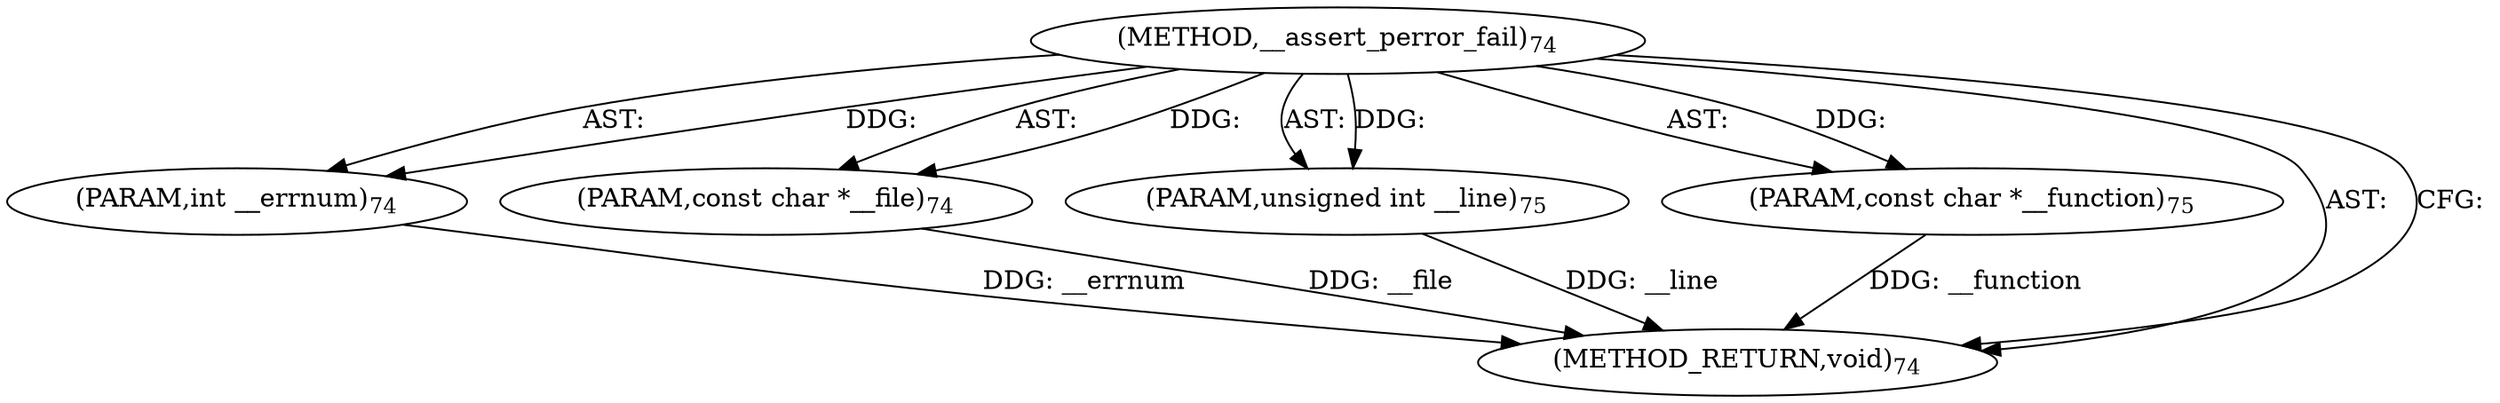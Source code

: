 digraph "__assert_perror_fail" {  
"98717" [label = <(METHOD,__assert_perror_fail)<SUB>74</SUB>> ]
"98718" [label = <(PARAM,int __errnum)<SUB>74</SUB>> ]
"98719" [label = <(PARAM,const char *__file)<SUB>74</SUB>> ]
"98720" [label = <(PARAM,unsigned int __line)<SUB>75</SUB>> ]
"98721" [label = <(PARAM,const char *__function)<SUB>75</SUB>> ]
"98722" [label = <(METHOD_RETURN,void)<SUB>74</SUB>> ]
  "98717" -> "98718"  [ label = "AST: "] 
  "98717" -> "98719"  [ label = "AST: "] 
  "98717" -> "98720"  [ label = "AST: "] 
  "98717" -> "98721"  [ label = "AST: "] 
  "98717" -> "98722"  [ label = "AST: "] 
  "98717" -> "98722"  [ label = "CFG: "] 
  "98718" -> "98722"  [ label = "DDG: __errnum"] 
  "98719" -> "98722"  [ label = "DDG: __file"] 
  "98720" -> "98722"  [ label = "DDG: __line"] 
  "98721" -> "98722"  [ label = "DDG: __function"] 
  "98717" -> "98718"  [ label = "DDG: "] 
  "98717" -> "98719"  [ label = "DDG: "] 
  "98717" -> "98720"  [ label = "DDG: "] 
  "98717" -> "98721"  [ label = "DDG: "] 
}
